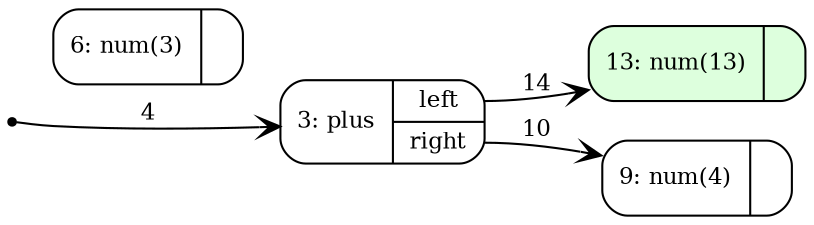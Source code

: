digraph G {
   node [shape=Mrecord,fontsize=11,ranksep=0];
   edge [arrowhead=vee,fontsize=11,weight=2];
   rankdir = LR;
   {rank=min; n0 [shape=point]};
   n0 [label="{0: root|{<root> root}}",style=filled,fillcolor=black];
n3 [label="{3: plus|{<left> left|<right> right}}",style=filled,fillcolor=white];
n6 [label="{6: num(3)|{}}",style=filled,fillcolor=white];
n9 [label="{9: num(4)|{}}",style=filled,fillcolor=white];
n13 [label="{13: num(13)|{}}",style=filled,fillcolor="#ddffdd"];
n3:left -> n13 [color=black,label="14",edgeURL="#",edgetooltip="id: 14\nsource: 3\nindex: Lang.Index.Exp_plus_left\ntarget: 13",labeltooltip="id: 14\nsource: 3\nindex: Lang.Index.Exp_plus_left\ntarget: 13"];
n3:right -> n9 [color=black,label="10",edgeURL="#",edgetooltip="id: 10\nsource: 3\nindex: Lang.Index.Exp_plus_right\ntarget: 9",labeltooltip="id: 10\nsource: 3\nindex: Lang.Index.Exp_plus_right\ntarget: 9"];
n0:root -> n3 [color=black,label="4",edgeURL="#",edgetooltip="id: 4\nsource: 0\nindex: Lang.Index.Root_root_root\ntarget: 3",labeltooltip="id: 4\nsource: 0\nindex: Lang.Index.Root_root_root\ntarget: 3"]}

